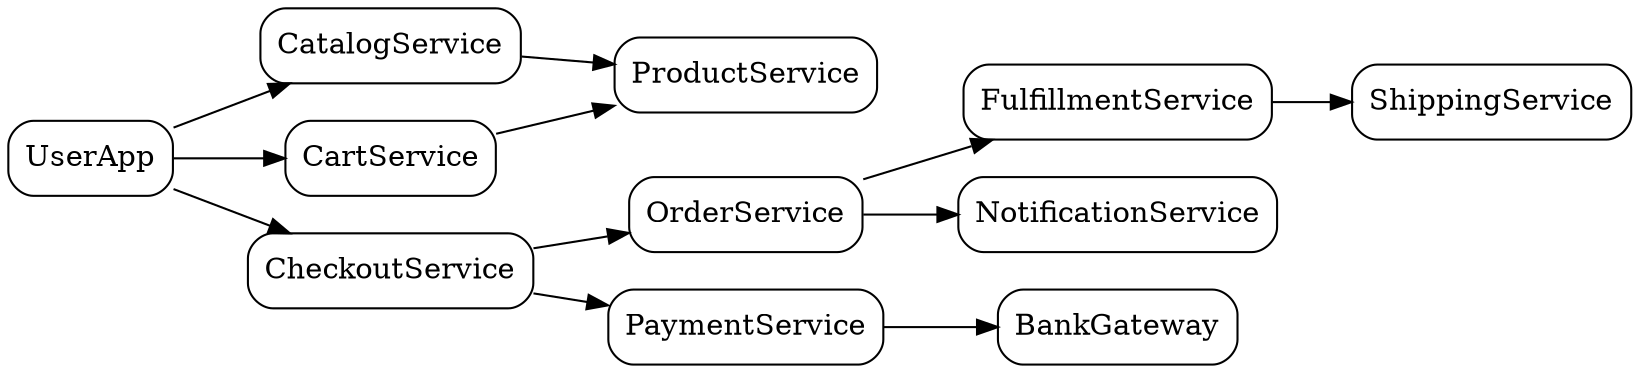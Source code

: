 digraph ShoppingCart {
  rankdir=LR;
  node [shape=box, style=rounded];

  UserApp -> CatalogService;
  CatalogService -> ProductService;

  UserApp -> CartService;
  CartService -> ProductService;

  UserApp -> CheckoutService;
  CheckoutService -> OrderService;
  CheckoutService -> PaymentService;

  PaymentService -> BankGateway;
  OrderService -> FulfillmentService;
  FulfillmentService -> ShippingService;
  OrderService -> NotificationService;
}
